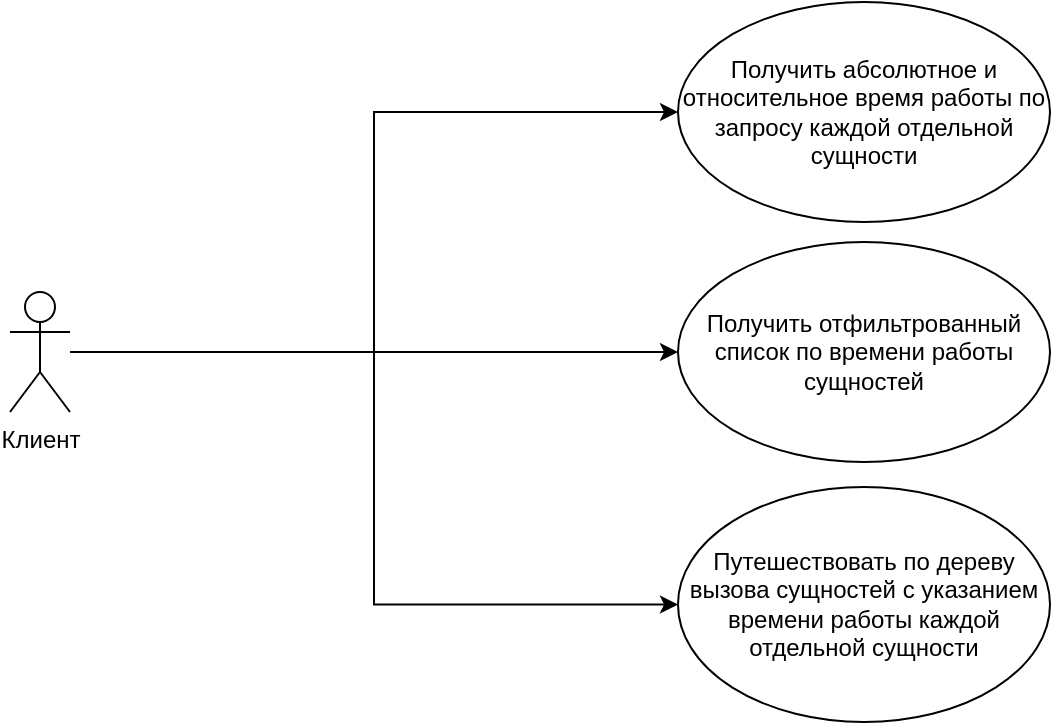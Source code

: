 <mxfile version="15.1.3" type="device" pages="6"><diagram id="BB0zTljqmDWW33jGOZ8f" name="Прецеденты"><mxGraphModel dx="1038" dy="609" grid="1" gridSize="10" guides="1" tooltips="1" connect="1" arrows="1" fold="1" page="1" pageScale="1" pageWidth="827" pageHeight="1169" math="0" shadow="0"><root><mxCell id="gIHHF5C7e9tpVweuUrlM-0"/><mxCell id="gIHHF5C7e9tpVweuUrlM-1" parent="gIHHF5C7e9tpVweuUrlM-0"/><mxCell id="84Mj_YY88tLMU2MirgZM-2" style="edgeStyle=orthogonalEdgeStyle;rounded=0;orthogonalLoop=1;jettySize=auto;html=1;entryX=0;entryY=0.5;entryDx=0;entryDy=0;endArrow=classic;endFill=1;" edge="1" parent="gIHHF5C7e9tpVweuUrlM-1" source="gIHHF5C7e9tpVweuUrlM-2" target="84Mj_YY88tLMU2MirgZM-0"><mxGeometry relative="1" as="geometry"/></mxCell><mxCell id="84Mj_YY88tLMU2MirgZM-3" style="edgeStyle=orthogonalEdgeStyle;rounded=0;orthogonalLoop=1;jettySize=auto;html=1;entryX=0;entryY=0.5;entryDx=0;entryDy=0;endArrow=classic;endFill=1;" edge="1" parent="gIHHF5C7e9tpVweuUrlM-1" source="gIHHF5C7e9tpVweuUrlM-2" target="gIHHF5C7e9tpVweuUrlM-3"><mxGeometry relative="1" as="geometry"/></mxCell><mxCell id="84Mj_YY88tLMU2MirgZM-4" style="edgeStyle=orthogonalEdgeStyle;rounded=0;orthogonalLoop=1;jettySize=auto;html=1;entryX=0;entryY=0.5;entryDx=0;entryDy=0;endArrow=classic;endFill=1;" edge="1" parent="gIHHF5C7e9tpVweuUrlM-1" source="gIHHF5C7e9tpVweuUrlM-2" target="84Mj_YY88tLMU2MirgZM-1"><mxGeometry relative="1" as="geometry"/></mxCell><mxCell id="gIHHF5C7e9tpVweuUrlM-2" value="Клиент" style="shape=umlActor;verticalLabelPosition=bottom;verticalAlign=top;html=1;gradientColor=none;" vertex="1" parent="gIHHF5C7e9tpVweuUrlM-1"><mxGeometry x="154" y="550" width="30" height="60" as="geometry"/></mxCell><mxCell id="gIHHF5C7e9tpVweuUrlM-3" value="Получить абсолютное и относительное время работы по запросу каждой отдельной сущности" style="ellipse;whiteSpace=wrap;html=1;gradientColor=none;" vertex="1" parent="gIHHF5C7e9tpVweuUrlM-1"><mxGeometry x="488" y="405" width="186" height="110" as="geometry"/></mxCell><mxCell id="84Mj_YY88tLMU2MirgZM-0" value="Получить отфильтрованный список по времени работы сущностей" style="ellipse;whiteSpace=wrap;html=1;gradientColor=none;" vertex="1" parent="gIHHF5C7e9tpVweuUrlM-1"><mxGeometry x="488" y="525" width="186" height="110" as="geometry"/></mxCell><mxCell id="84Mj_YY88tLMU2MirgZM-1" value="Путешествовать по дереву вызова сущностей с указанием времени работы каждой отдельной сущности" style="ellipse;whiteSpace=wrap;html=1;gradientColor=none;" vertex="1" parent="gIHHF5C7e9tpVweuUrlM-1"><mxGeometry x="488" y="647.5" width="186" height="117.5" as="geometry"/></mxCell></root></mxGraphModel></diagram><diagram id="OH-rkYHKH2647H93F7iI" name="Микросервисы"><mxGraphModel dx="1038" dy="609" grid="1" gridSize="10" guides="1" tooltips="1" connect="1" arrows="1" fold="1" page="1" pageScale="1" pageWidth="827" pageHeight="1169" math="0" shadow="0"><root><mxCell id="0"/><mxCell id="1" parent="0"/><mxCell id="gR4h3qcNzQyZSvy0kFIC-23" style="edgeStyle=orthogonalEdgeStyle;rounded=0;orthogonalLoop=1;jettySize=auto;html=1;exitX=0;exitY=0;exitDx=0;exitDy=85;exitPerimeter=0;entryX=0;entryY=0;entryDx=120;entryDy=95;entryPerimeter=0;dashed=1;" edge="1" parent="1" source="gR4h3qcNzQyZSvy0kFIC-5" target="gR4h3qcNzQyZSvy0kFIC-13"><mxGeometry relative="1" as="geometry"/></mxCell><mxCell id="gR4h3qcNzQyZSvy0kFIC-5" value="Сборщик информации&lt;br&gt;о работе программы клиента&lt;br&gt;(СИРПК)" style="verticalAlign=top;align=left;spacingTop=8;spacingLeft=2;spacingRight=12;shape=cube;size=10;direction=south;fontStyle=4;html=1;" vertex="1" parent="1"><mxGeometry x="50" y="560" width="180" height="120" as="geometry"/></mxCell><mxCell id="gR4h3qcNzQyZSvy0kFIC-25" style="edgeStyle=orthogonalEdgeStyle;rounded=0;orthogonalLoop=1;jettySize=auto;html=1;entryX=0;entryY=0;entryDx=55;entryDy=0;entryPerimeter=0;dashed=1;" edge="1" parent="1" source="gR4h3qcNzQyZSvy0kFIC-6" target="gR4h3qcNzQyZSvy0kFIC-13"><mxGeometry relative="1" as="geometry"/></mxCell><mxCell id="gR4h3qcNzQyZSvy0kFIC-26" style="edgeStyle=orthogonalEdgeStyle;rounded=0;orthogonalLoop=1;jettySize=auto;html=1;entryX=0;entryY=0;entryDx=65;entryDy=180;entryPerimeter=0;dashed=1;" edge="1" parent="1" source="gR4h3qcNzQyZSvy0kFIC-6" target="gR4h3qcNzQyZSvy0kFIC-14"><mxGeometry relative="1" as="geometry"/></mxCell><mxCell id="gR4h3qcNzQyZSvy0kFIC-6" value="Прослойка" style="verticalAlign=top;align=left;spacingTop=8;spacingLeft=2;spacingRight=12;shape=cube;size=10;direction=south;fontStyle=4;html=1;" vertex="1" parent="1"><mxGeometry x="324" y="400" width="180" height="120" as="geometry"/></mxCell><mxCell id="gR4h3qcNzQyZSvy0kFIC-22" style="edgeStyle=orthogonalEdgeStyle;rounded=0;orthogonalLoop=1;jettySize=auto;html=1;exitX=0;exitY=0;exitDx=0;exitDy=85;exitPerimeter=0;entryX=0;entryY=0;entryDx=120;entryDy=95;entryPerimeter=0;dashed=1;" edge="1" parent="1" source="gR4h3qcNzQyZSvy0kFIC-9" target="gR4h3qcNzQyZSvy0kFIC-14"><mxGeometry relative="1" as="geometry"/></mxCell><mxCell id="gR4h3qcNzQyZSvy0kFIC-9" value="Обработчик собранной&lt;br&gt;информации (ОСИ)" style="verticalAlign=top;align=left;spacingTop=8;spacingLeft=2;spacingRight=12;shape=cube;size=10;direction=south;fontStyle=4;html=1;" vertex="1" parent="1"><mxGeometry x="600" y="560" width="180" height="120" as="geometry"/></mxCell><mxCell id="gR4h3qcNzQyZSvy0kFIC-13" value="Файл вывода ОИКК" style="verticalAlign=top;align=left;spacingTop=8;spacingLeft=2;spacingRight=12;shape=cube;size=10;direction=south;fontStyle=4;html=1;gradientColor=none;" vertex="1" parent="1"><mxGeometry x="50" y="400" width="180" height="120" as="geometry"/></mxCell><mxCell id="gR4h3qcNzQyZSvy0kFIC-14" value="Файл ввода ОСИ" style="verticalAlign=top;align=left;spacingTop=8;spacingLeft=2;spacingRight=12;shape=cube;size=10;direction=south;fontStyle=4;html=1;gradientColor=none;" vertex="1" parent="1"><mxGeometry x="600" y="400" width="180" height="120" as="geometry"/></mxCell></root></mxGraphModel></diagram><diagram id="Km4NZjaq8SO-o8s5sPYg" name="Компоненты СИРПК"><mxGraphModel dx="1038" dy="609" grid="1" gridSize="10" guides="1" tooltips="1" connect="1" arrows="1" fold="1" page="1" pageScale="1" pageWidth="827" pageHeight="1169" math="0" shadow="0"><root><mxCell id="J2B0b6TKh-_QkoTKylmA-0"/><mxCell id="J2B0b6TKh-_QkoTKylmA-1" parent="J2B0b6TKh-_QkoTKylmA-0"/><mxCell id="MWuiZSe8szVMloMgMI9N-18" style="edgeStyle=orthogonalEdgeStyle;rounded=0;orthogonalLoop=1;jettySize=auto;html=1;entryX=0.5;entryY=0;entryDx=0;entryDy=0;endArrow=block;endFill=0;dashed=1;" edge="1" parent="J2B0b6TKh-_QkoTKylmA-1" source="jVVRVVSNj5rHvi7-u7Bl-0" target="owpaad8wC4OaCClLdZfH-0"><mxGeometry relative="1" as="geometry"/></mxCell><mxCell id="jVVRVVSNj5rHvi7-u7Bl-0" value="Язык программирования&lt;br&gt;исходного кода" style="html=1;dropTarget=0;gradientColor=none;" vertex="1" parent="J2B0b6TKh-_QkoTKylmA-1"><mxGeometry x="40" y="390" width="180" height="90" as="geometry"/></mxCell><mxCell id="jVVRVVSNj5rHvi7-u7Bl-1" value="" style="shape=module;jettyWidth=8;jettyHeight=4;" vertex="1" parent="jVVRVVSNj5rHvi7-u7Bl-0"><mxGeometry x="1" width="20" height="20" relative="1" as="geometry"><mxPoint x="-27" y="7" as="offset"/></mxGeometry></mxCell><mxCell id="MWuiZSe8szVMloMgMI9N-17" style="edgeStyle=orthogonalEdgeStyle;rounded=0;orthogonalLoop=1;jettySize=auto;html=1;entryX=0;entryY=0.5;entryDx=0;entryDy=0;endArrow=block;endFill=0;dashed=1;" edge="1" parent="J2B0b6TKh-_QkoTKylmA-1" source="owpaad8wC4OaCClLdZfH-0" target="owpaad8wC4OaCClLdZfH-6"><mxGeometry relative="1" as="geometry"/></mxCell><mxCell id="owpaad8wC4OaCClLdZfH-0" value="Редактор исходного кода" style="html=1;dropTarget=0;gradientColor=none;" vertex="1" parent="J2B0b6TKh-_QkoTKylmA-1"><mxGeometry x="40" y="540" width="180" height="90" as="geometry"/></mxCell><mxCell id="owpaad8wC4OaCClLdZfH-1" value="" style="shape=module;jettyWidth=8;jettyHeight=4;" vertex="1" parent="owpaad8wC4OaCClLdZfH-0"><mxGeometry x="1" width="20" height="20" relative="1" as="geometry"><mxPoint x="-27" y="7" as="offset"/></mxGeometry></mxCell><mxCell id="MWuiZSe8szVMloMgMI9N-16" style="edgeStyle=orthogonalEdgeStyle;rounded=0;orthogonalLoop=1;jettySize=auto;html=1;entryX=1;entryY=0.5;entryDx=0;entryDy=0;endArrow=block;endFill=0;dashed=1;" edge="1" parent="J2B0b6TKh-_QkoTKylmA-1" source="owpaad8wC4OaCClLdZfH-2" target="owpaad8wC4OaCClLdZfH-6"><mxGeometry relative="1" as="geometry"/></mxCell><mxCell id="owpaad8wC4OaCClLdZfH-2" value="Транслятор" style="html=1;dropTarget=0;gradientColor=none;" vertex="1" parent="J2B0b6TKh-_QkoTKylmA-1"><mxGeometry x="620" y="540" width="180" height="90" as="geometry"/></mxCell><mxCell id="owpaad8wC4OaCClLdZfH-3" value="" style="shape=module;jettyWidth=8;jettyHeight=4;" vertex="1" parent="owpaad8wC4OaCClLdZfH-2"><mxGeometry x="1" width="20" height="20" relative="1" as="geometry"><mxPoint x="-27" y="7" as="offset"/></mxGeometry></mxCell><mxCell id="owpaad8wC4OaCClLdZfH-6" value="Сборщик информации&lt;br&gt;о работе программы клиента" style="html=1;dropTarget=0;gradientColor=none;" vertex="1" parent="J2B0b6TKh-_QkoTKylmA-1"><mxGeometry x="324" y="540" width="180" height="90" as="geometry"/></mxCell><mxCell id="owpaad8wC4OaCClLdZfH-7" value="" style="shape=module;jettyWidth=8;jettyHeight=4;" vertex="1" parent="owpaad8wC4OaCClLdZfH-6"><mxGeometry x="1" width="20" height="20" relative="1" as="geometry"><mxPoint x="-27" y="7" as="offset"/></mxGeometry></mxCell><mxCell id="IrnHzXw9g7U-WoObsBnK-0" style="edgeStyle=orthogonalEdgeStyle;rounded=0;orthogonalLoop=1;jettySize=auto;html=1;entryX=0.5;entryY=1;entryDx=0;entryDy=0;dashed=1;endArrow=block;endFill=0;" edge="1" parent="J2B0b6TKh-_QkoTKylmA-1" source="e7WBjGxxKbNH2tLTmQCx-0" target="owpaad8wC4OaCClLdZfH-6"><mxGeometry relative="1" as="geometry"/></mxCell><mxCell id="e7WBjGxxKbNH2tLTmQCx-0" value="Выходные данные" style="html=1;dropTarget=0;gradientColor=none;" vertex="1" parent="J2B0b6TKh-_QkoTKylmA-1"><mxGeometry x="324" y="710" width="180" height="90" as="geometry"/></mxCell><mxCell id="e7WBjGxxKbNH2tLTmQCx-1" value="" style="shape=module;jettyWidth=8;jettyHeight=4;" vertex="1" parent="e7WBjGxxKbNH2tLTmQCx-0"><mxGeometry x="1" width="20" height="20" relative="1" as="geometry"><mxPoint x="-27" y="7" as="offset"/></mxGeometry></mxCell></root></mxGraphModel></diagram><diagram id="HmxVsasI9Ln7XUtL7_aX" name="Классы СИРПК"><mxGraphModel dx="1038" dy="609" grid="1" gridSize="10" guides="1" tooltips="1" connect="1" arrows="1" fold="1" page="1" pageScale="1" pageWidth="827" pageHeight="1169" math="0" shadow="0"><root><mxCell id="3HtvjASkCMCeccSJVFrB-0"/><mxCell id="3HtvjASkCMCeccSJVFrB-1" parent="3HtvjASkCMCeccSJVFrB-0"/><mxCell id="__xwhXGxSqZmlXbEEPCr-0" value="&lt;p style=&quot;margin: 0px ; margin-top: 4px ; text-align: center&quot;&gt;&lt;i&gt;&amp;lt;&amp;lt;Interface&amp;gt;&amp;gt;&lt;/i&gt;&lt;br&gt;&lt;b&gt;Редактор исходного кода&lt;/b&gt;&lt;/p&gt;&lt;hr size=&quot;1&quot;&gt;&lt;p style=&quot;margin: 0px ; margin-left: 4px&quot;&gt;+ ():&amp;nbsp;&lt;br&gt;&lt;/p&gt;" style="verticalAlign=top;align=left;overflow=fill;fontSize=12;fontFamily=Helvetica;html=1;gradientColor=none;" vertex="1" parent="3HtvjASkCMCeccSJVFrB-1"><mxGeometry x="40" y="515" width="190" height="125" as="geometry"/></mxCell><mxCell id="lKtT-_oXXmFBGDna_Hbd-0" value="&lt;p style=&quot;margin: 0px ; margin-top: 4px ; text-align: center&quot;&gt;&lt;i&gt;&amp;lt;&amp;lt;Interface&amp;gt;&amp;gt;&lt;/i&gt;&lt;br&gt;&lt;b&gt;Транслятор&lt;/b&gt;&lt;/p&gt;&lt;hr size=&quot;1&quot;&gt;&lt;p style=&quot;margin: 0px ; margin-left: 4px&quot;&gt;+ ():&amp;nbsp;&lt;br&gt;&lt;/p&gt;" style="verticalAlign=top;align=left;overflow=fill;fontSize=12;fontFamily=Helvetica;html=1;gradientColor=none;" vertex="1" parent="3HtvjASkCMCeccSJVFrB-1"><mxGeometry x="610" y="515" width="190" height="125" as="geometry"/></mxCell><mxCell id="IRaRK1XNGFrWThpHBgRX-0" value="СИРПК" style="swimlane;fontStyle=1;align=center;verticalAlign=top;childLayout=stackLayout;horizontal=1;startSize=26;horizontalStack=0;resizeParent=1;resizeParentMax=0;resizeLast=0;collapsible=1;marginBottom=0;gradientColor=none;" vertex="1" parent="3HtvjASkCMCeccSJVFrB-1"><mxGeometry x="250" y="540" width="340" height="90" as="geometry"/></mxCell><mxCell id="IRaRK1XNGFrWThpHBgRX-3" value="+ constructor(Редактор исходного кода, Транслятор): type" style="text;strokeColor=none;fillColor=none;align=left;verticalAlign=top;spacingLeft=4;spacingRight=4;overflow=hidden;rotatable=0;points=[[0,0.5],[1,0.5]];portConstraint=eastwest;" vertex="1" parent="IRaRK1XNGFrWThpHBgRX-0"><mxGeometry y="26" width="340" height="64" as="geometry"/></mxCell></root></mxGraphModel></diagram><diagram id="iltXznndwkqHvZ2aSsR6" name="Компоненты ОСИ"><mxGraphModel dx="1038" dy="609" grid="1" gridSize="10" guides="1" tooltips="1" connect="1" arrows="1" fold="1" page="1" pageScale="1" pageWidth="827" pageHeight="1169" math="0" shadow="0"><root><mxCell id="VXJbAZYZgoubrJA_r4B3-0"/><mxCell id="VXJbAZYZgoubrJA_r4B3-1" parent="VXJbAZYZgoubrJA_r4B3-0"/><mxCell id="xRT7Z-crRzzxLLW4PMkW-0" value="Обработчик собранной&lt;br&gt;информации" style="html=1;dropTarget=0;gradientColor=none;" vertex="1" parent="VXJbAZYZgoubrJA_r4B3-1"><mxGeometry x="324" y="540" width="180" height="90" as="geometry"/></mxCell><mxCell id="xRT7Z-crRzzxLLW4PMkW-1" value="" style="shape=module;jettyWidth=8;jettyHeight=4;" vertex="1" parent="xRT7Z-crRzzxLLW4PMkW-0"><mxGeometry x="1" width="20" height="20" relative="1" as="geometry"><mxPoint x="-27" y="7" as="offset"/></mxGeometry></mxCell><mxCell id="MvqImkRLr8vRL2xMRCcW-0" style="edgeStyle=orthogonalEdgeStyle;rounded=0;orthogonalLoop=1;jettySize=auto;html=1;entryX=0;entryY=0.5;entryDx=0;entryDy=0;dashed=1;endArrow=block;endFill=0;" edge="1" parent="VXJbAZYZgoubrJA_r4B3-1" source="EOp_0MMkMS6L9wm0smjG-0" target="xRT7Z-crRzzxLLW4PMkW-0"><mxGeometry relative="1" as="geometry"/></mxCell><mxCell id="EOp_0MMkMS6L9wm0smjG-0" value="Собранная информация" style="html=1;dropTarget=0;gradientColor=none;" vertex="1" parent="VXJbAZYZgoubrJA_r4B3-1"><mxGeometry x="40" y="540" width="180" height="90" as="geometry"/></mxCell><mxCell id="EOp_0MMkMS6L9wm0smjG-1" value="" style="shape=module;jettyWidth=8;jettyHeight=4;" vertex="1" parent="EOp_0MMkMS6L9wm0smjG-0"><mxGeometry x="1" width="20" height="20" relative="1" as="geometry"><mxPoint x="-27" y="7" as="offset"/></mxGeometry></mxCell><mxCell id="3y-BvphOs9WlllOmZfWk-2" style="edgeStyle=orthogonalEdgeStyle;rounded=0;orthogonalLoop=1;jettySize=auto;html=1;entryX=0.5;entryY=1;entryDx=0;entryDy=0;dashed=1;endArrow=block;endFill=0;" edge="1" parent="VXJbAZYZgoubrJA_r4B3-1" source="3y-BvphOs9WlllOmZfWk-0" target="xRT7Z-crRzzxLLW4PMkW-0"><mxGeometry relative="1" as="geometry"/></mxCell><mxCell id="3y-BvphOs9WlllOmZfWk-0" value="Выходные данные" style="html=1;dropTarget=0;gradientColor=none;" vertex="1" parent="VXJbAZYZgoubrJA_r4B3-1"><mxGeometry x="324" y="710" width="180" height="90" as="geometry"/></mxCell><mxCell id="3y-BvphOs9WlllOmZfWk-1" value="" style="shape=module;jettyWidth=8;jettyHeight=4;" vertex="1" parent="3y-BvphOs9WlllOmZfWk-0"><mxGeometry x="1" width="20" height="20" relative="1" as="geometry"><mxPoint x="-27" y="7" as="offset"/></mxGeometry></mxCell><mxCell id="NAKzsES5aU6Mm9BdsQng-2" style="edgeStyle=orthogonalEdgeStyle;rounded=0;orthogonalLoop=1;jettySize=auto;html=1;entryX=0.5;entryY=0;entryDx=0;entryDy=0;dashed=1;endArrow=classic;endFill=1;" edge="1" parent="VXJbAZYZgoubrJA_r4B3-1" source="NAKzsES5aU6Mm9BdsQng-0" target="xRT7Z-crRzzxLLW4PMkW-0"><mxGeometry relative="1" as="geometry"/></mxCell><mxCell id="NAKzsES5aU6Mm9BdsQng-0" value="Main" style="html=1;dropTarget=0;gradientColor=none;" vertex="1" parent="VXJbAZYZgoubrJA_r4B3-1"><mxGeometry x="324" y="390" width="180" height="90" as="geometry"/></mxCell><mxCell id="NAKzsES5aU6Mm9BdsQng-1" value="" style="shape=module;jettyWidth=8;jettyHeight=4;" vertex="1" parent="NAKzsES5aU6Mm9BdsQng-0"><mxGeometry x="1" width="20" height="20" relative="1" as="geometry"><mxPoint x="-27" y="7" as="offset"/></mxGeometry></mxCell></root></mxGraphModel></diagram><diagram id="Dbg1lKsQ-qSuboLWFI2-" name="Компоненты Прослойки"><mxGraphModel dx="1038" dy="609" grid="1" gridSize="10" guides="1" tooltips="1" connect="1" arrows="1" fold="1" page="1" pageScale="1" pageWidth="827" pageHeight="1169" math="0" shadow="0"><root><mxCell id="wZam62ldzN6VJ252zdP8-0"/><mxCell id="wZam62ldzN6VJ252zdP8-1" parent="wZam62ldzN6VJ252zdP8-0"/><mxCell id="wZam62ldzN6VJ252zdP8-2" value="Прослойка" style="html=1;dropTarget=0;gradientColor=none;" vertex="1" parent="wZam62ldzN6VJ252zdP8-1"><mxGeometry x="324" y="620" width="180" height="90" as="geometry"/></mxCell><mxCell id="wZam62ldzN6VJ252zdP8-3" value="" style="shape=module;jettyWidth=8;jettyHeight=4;" vertex="1" parent="wZam62ldzN6VJ252zdP8-2"><mxGeometry x="1" width="20" height="20" relative="1" as="geometry"><mxPoint x="-27" y="7" as="offset"/></mxGeometry></mxCell><mxCell id="3J-LxC25oOBeWdiI2GrU-7" style="edgeStyle=orthogonalEdgeStyle;rounded=0;orthogonalLoop=1;jettySize=auto;html=1;entryX=0;entryY=0.5;entryDx=0;entryDy=0;dashed=1;endArrow=block;endFill=0;" edge="1" parent="wZam62ldzN6VJ252zdP8-1" source="3J-LxC25oOBeWdiI2GrU-0" target="wZam62ldzN6VJ252zdP8-2"><mxGeometry relative="1" as="geometry"/></mxCell><mxCell id="3J-LxC25oOBeWdiI2GrU-0" value="Входные данные" style="html=1;dropTarget=0;gradientColor=none;" vertex="1" parent="wZam62ldzN6VJ252zdP8-1"><mxGeometry x="40" y="620" width="180" height="90" as="geometry"/></mxCell><mxCell id="3J-LxC25oOBeWdiI2GrU-1" value="" style="shape=module;jettyWidth=8;jettyHeight=4;" vertex="1" parent="3J-LxC25oOBeWdiI2GrU-0"><mxGeometry x="1" width="20" height="20" relative="1" as="geometry"><mxPoint x="-27" y="7" as="offset"/></mxGeometry></mxCell><mxCell id="3J-LxC25oOBeWdiI2GrU-8" style="edgeStyle=orthogonalEdgeStyle;rounded=0;orthogonalLoop=1;jettySize=auto;html=1;entryX=1;entryY=0.5;entryDx=0;entryDy=0;dashed=1;endArrow=block;endFill=0;" edge="1" parent="wZam62ldzN6VJ252zdP8-1" source="3J-LxC25oOBeWdiI2GrU-2" target="wZam62ldzN6VJ252zdP8-2"><mxGeometry relative="1" as="geometry"/></mxCell><mxCell id="3J-LxC25oOBeWdiI2GrU-2" value="Выходные данные" style="html=1;dropTarget=0;gradientColor=none;" vertex="1" parent="wZam62ldzN6VJ252zdP8-1"><mxGeometry x="620" y="620" width="180" height="90" as="geometry"/></mxCell><mxCell id="3J-LxC25oOBeWdiI2GrU-3" value="" style="shape=module;jettyWidth=8;jettyHeight=4;" vertex="1" parent="3J-LxC25oOBeWdiI2GrU-2"><mxGeometry x="1" width="20" height="20" relative="1" as="geometry"><mxPoint x="-27" y="7" as="offset"/></mxGeometry></mxCell></root></mxGraphModel></diagram></mxfile>
